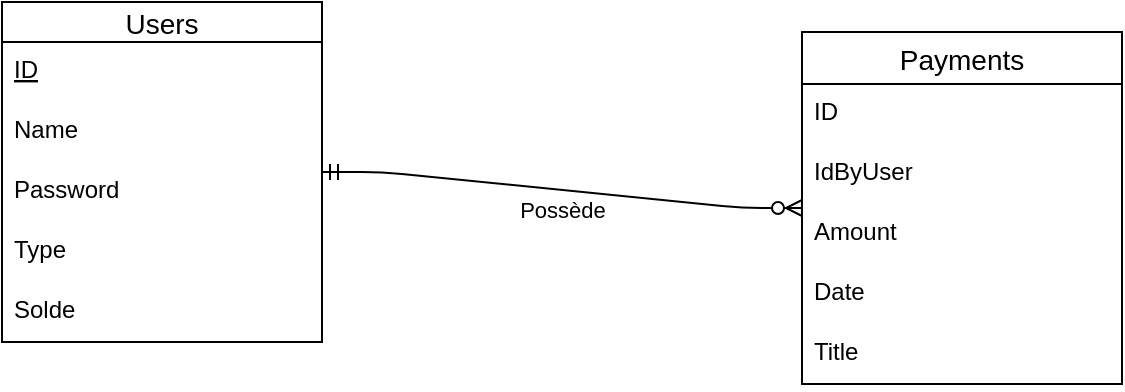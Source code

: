 <mxfile version="14.6.9" type="device"><diagram id="e0d0aXVSFwmxGz48-GuP" name="Page-1"><mxGraphModel dx="1422" dy="839" grid="1" gridSize="10" guides="1" tooltips="1" connect="1" arrows="1" fold="1" page="1" pageScale="1" pageWidth="827" pageHeight="1169" math="0" shadow="0"><root><mxCell id="0"/><mxCell id="1" parent="0"/><mxCell id="bMPErBDYO436HAbJBYSc-1" value="Users" style="swimlane;fontStyle=0;childLayout=stackLayout;horizontal=1;startSize=20;horizontalStack=0;resizeParent=1;resizeParentMax=0;resizeLast=0;collapsible=1;marginBottom=0;align=center;fontSize=14;" vertex="1" parent="1"><mxGeometry x="90" y="180" width="160" height="170" as="geometry"/></mxCell><mxCell id="bMPErBDYO436HAbJBYSc-2" value="ID" style="text;strokeColor=none;fillColor=none;spacingLeft=4;spacingRight=4;overflow=hidden;rotatable=0;points=[[0,0.5],[1,0.5]];portConstraint=eastwest;fontSize=12;fontStyle=4" vertex="1" parent="bMPErBDYO436HAbJBYSc-1"><mxGeometry y="20" width="160" height="30" as="geometry"/></mxCell><mxCell id="bMPErBDYO436HAbJBYSc-3" value="Name" style="text;strokeColor=none;fillColor=none;spacingLeft=4;spacingRight=4;overflow=hidden;rotatable=0;points=[[0,0.5],[1,0.5]];portConstraint=eastwest;fontSize=12;" vertex="1" parent="bMPErBDYO436HAbJBYSc-1"><mxGeometry y="50" width="160" height="30" as="geometry"/></mxCell><mxCell id="bMPErBDYO436HAbJBYSc-4" value="Password" style="text;strokeColor=none;fillColor=none;spacingLeft=4;spacingRight=4;overflow=hidden;rotatable=0;points=[[0,0.5],[1,0.5]];portConstraint=eastwest;fontSize=12;" vertex="1" parent="bMPErBDYO436HAbJBYSc-1"><mxGeometry y="80" width="160" height="30" as="geometry"/></mxCell><mxCell id="bMPErBDYO436HAbJBYSc-9" value="Type" style="text;strokeColor=none;fillColor=none;spacingLeft=4;spacingRight=4;overflow=hidden;rotatable=0;points=[[0,0.5],[1,0.5]];portConstraint=eastwest;fontSize=12;" vertex="1" parent="bMPErBDYO436HAbJBYSc-1"><mxGeometry y="110" width="160" height="30" as="geometry"/></mxCell><mxCell id="bMPErBDYO436HAbJBYSc-14" value="Solde" style="text;strokeColor=none;fillColor=none;spacingLeft=4;spacingRight=4;overflow=hidden;rotatable=0;points=[[0,0.5],[1,0.5]];portConstraint=eastwest;fontSize=12;" vertex="1" parent="bMPErBDYO436HAbJBYSc-1"><mxGeometry y="140" width="160" height="30" as="geometry"/></mxCell><mxCell id="bMPErBDYO436HAbJBYSc-10" value="Payments" style="swimlane;fontStyle=0;childLayout=stackLayout;horizontal=1;startSize=26;horizontalStack=0;resizeParent=1;resizeParentMax=0;resizeLast=0;collapsible=1;marginBottom=0;align=center;fontSize=14;" vertex="1" parent="1"><mxGeometry x="490" y="195" width="160" height="176" as="geometry"/></mxCell><mxCell id="bMPErBDYO436HAbJBYSc-11" value="ID" style="text;strokeColor=none;fillColor=none;spacingLeft=4;spacingRight=4;overflow=hidden;rotatable=0;points=[[0,0.5],[1,0.5]];portConstraint=eastwest;fontSize=12;" vertex="1" parent="bMPErBDYO436HAbJBYSc-10"><mxGeometry y="26" width="160" height="30" as="geometry"/></mxCell><mxCell id="bMPErBDYO436HAbJBYSc-18" value="IdByUser" style="text;strokeColor=none;fillColor=none;spacingLeft=4;spacingRight=4;overflow=hidden;rotatable=0;points=[[0,0.5],[1,0.5]];portConstraint=eastwest;fontSize=12;" vertex="1" parent="bMPErBDYO436HAbJBYSc-10"><mxGeometry y="56" width="160" height="30" as="geometry"/></mxCell><mxCell id="bMPErBDYO436HAbJBYSc-12" value="Amount" style="text;strokeColor=none;fillColor=none;spacingLeft=4;spacingRight=4;overflow=hidden;rotatable=0;points=[[0,0.5],[1,0.5]];portConstraint=eastwest;fontSize=12;" vertex="1" parent="bMPErBDYO436HAbJBYSc-10"><mxGeometry y="86" width="160" height="30" as="geometry"/></mxCell><mxCell id="bMPErBDYO436HAbJBYSc-13" value="Date" style="text;strokeColor=none;fillColor=none;spacingLeft=4;spacingRight=4;overflow=hidden;rotatable=0;points=[[0,0.5],[1,0.5]];portConstraint=eastwest;fontSize=12;" vertex="1" parent="bMPErBDYO436HAbJBYSc-10"><mxGeometry y="116" width="160" height="30" as="geometry"/></mxCell><mxCell id="bMPErBDYO436HAbJBYSc-15" value="Title" style="text;strokeColor=none;fillColor=none;spacingLeft=4;spacingRight=4;overflow=hidden;rotatable=0;points=[[0,0.5],[1,0.5]];portConstraint=eastwest;fontSize=12;" vertex="1" parent="bMPErBDYO436HAbJBYSc-10"><mxGeometry y="146" width="160" height="30" as="geometry"/></mxCell><mxCell id="bMPErBDYO436HAbJBYSc-16" value="" style="edgeStyle=entityRelationEdgeStyle;fontSize=12;html=1;endArrow=ERzeroToMany;startArrow=ERmandOne;" edge="1" parent="1" source="bMPErBDYO436HAbJBYSc-1" target="bMPErBDYO436HAbJBYSc-10"><mxGeometry width="100" height="100" relative="1" as="geometry"><mxPoint x="350" y="460" as="sourcePoint"/><mxPoint x="450" y="360" as="targetPoint"/></mxGeometry></mxCell><mxCell id="bMPErBDYO436HAbJBYSc-17" value="Possède" style="edgeLabel;html=1;align=center;verticalAlign=middle;resizable=0;points=[];" vertex="1" connectable="0" parent="bMPErBDYO436HAbJBYSc-16"><mxGeometry x="-0.208" y="-2" relative="1" as="geometry"><mxPoint x="25" y="10" as="offset"/></mxGeometry></mxCell></root></mxGraphModel></diagram></mxfile>